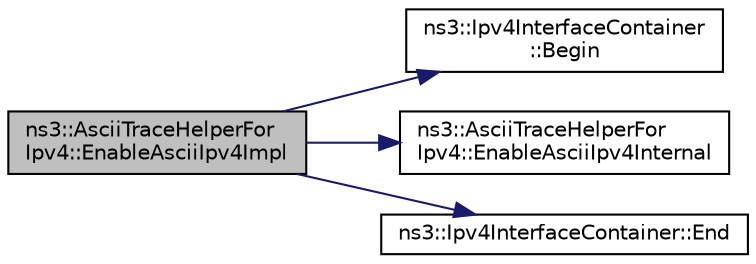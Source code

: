 digraph "ns3::AsciiTraceHelperForIpv4::EnableAsciiIpv4Impl"
{
 // LATEX_PDF_SIZE
  edge [fontname="Helvetica",fontsize="10",labelfontname="Helvetica",labelfontsize="10"];
  node [fontname="Helvetica",fontsize="10",shape=record];
  rankdir="LR";
  Node1 [label="ns3::AsciiTraceHelperFor\lIpv4::EnableAsciiIpv4Impl",height=0.2,width=0.4,color="black", fillcolor="grey75", style="filled", fontcolor="black",tooltip="Enable ascii trace output on the Ipv4 and interface pair specified by a global node-id (of a previous..."];
  Node1 -> Node2 [color="midnightblue",fontsize="10",style="solid",fontname="Helvetica"];
  Node2 [label="ns3::Ipv4InterfaceContainer\l::Begin",height=0.2,width=0.4,color="black", fillcolor="white", style="filled",URL="$classns3_1_1_ipv4_interface_container.html#a9ecffb4d897fb5f1afc70e0a6df24470",tooltip="Get an iterator which refers to the first pair in the container."];
  Node1 -> Node3 [color="midnightblue",fontsize="10",style="solid",fontname="Helvetica"];
  Node3 [label="ns3::AsciiTraceHelperFor\lIpv4::EnableAsciiIpv4Internal",height=0.2,width=0.4,color="black", fillcolor="white", style="filled",URL="$classns3_1_1_ascii_trace_helper_for_ipv4.html#afe9e8a865d66140f0b2b42b5381b437d",tooltip="Enable ascii trace output on the indicated Ipv4 and interface pair."];
  Node1 -> Node4 [color="midnightblue",fontsize="10",style="solid",fontname="Helvetica"];
  Node4 [label="ns3::Ipv4InterfaceContainer::End",height=0.2,width=0.4,color="black", fillcolor="white", style="filled",URL="$classns3_1_1_ipv4_interface_container.html#aa6c67d65e9c0217260f46feb6930d722",tooltip="Get an iterator which indicates past-the-last Node in the container."];
}
